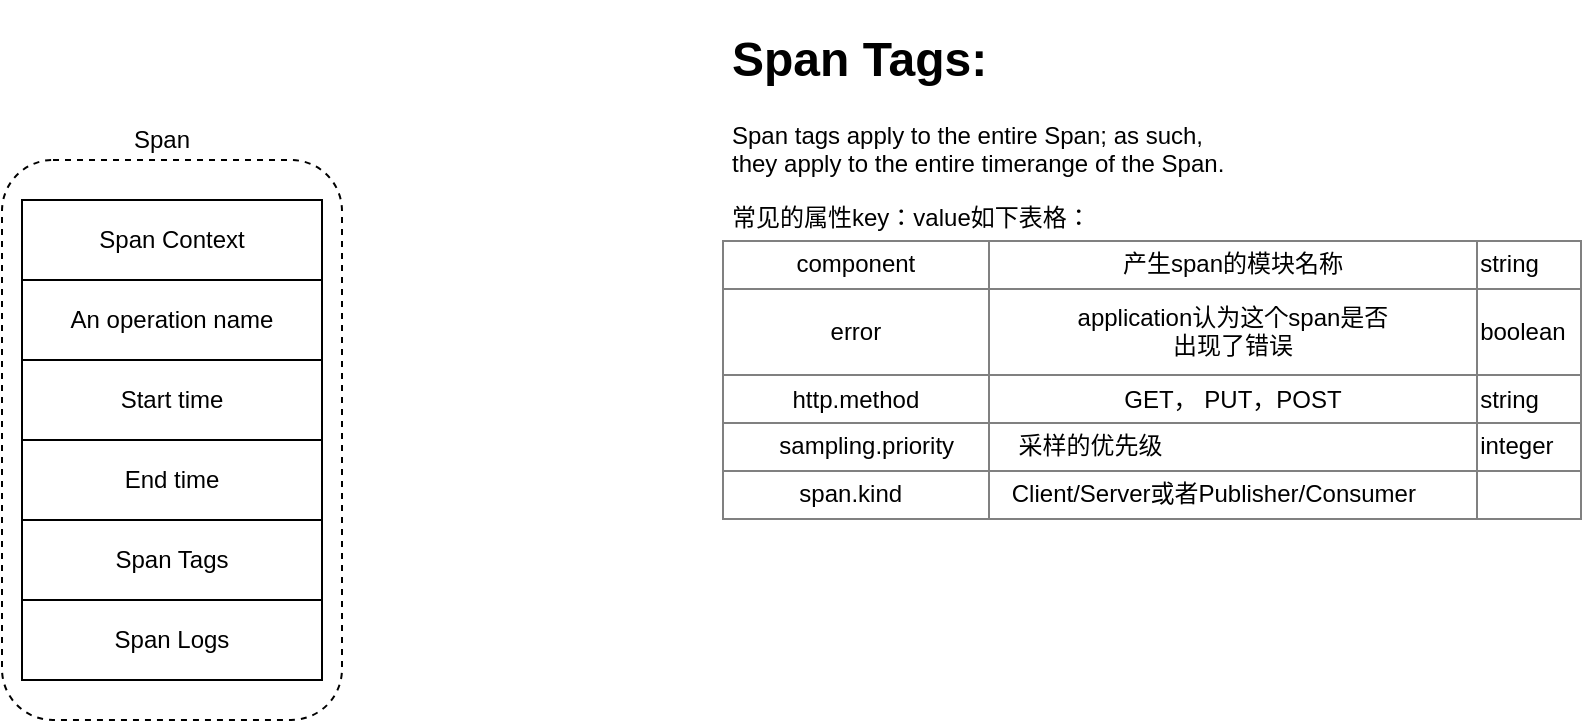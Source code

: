 <mxfile version="10.6.5" type="github"><diagram id="Be28StreH6nC1CHvk1Et" name="Page-1"><mxGraphModel dx="854" dy="544" grid="1" gridSize="10" guides="1" tooltips="1" connect="1" arrows="1" fold="1" page="1" pageScale="1" pageWidth="827" pageHeight="1169" math="0" shadow="0"><root><mxCell id="0"/><mxCell id="1" parent="0"/><mxCell id="36NQ3Q5xnYIMxYDtHXjG-8" value="" style="rounded=1;whiteSpace=wrap;html=1;fillColor=none;dashed=1;" vertex="1" parent="1"><mxGeometry x="180" y="80" width="170" height="280" as="geometry"/></mxCell><mxCell id="36NQ3Q5xnYIMxYDtHXjG-2" value="An operation name" style="rounded=0;whiteSpace=wrap;html=1;" vertex="1" parent="1"><mxGeometry x="190" y="140" width="150" height="40" as="geometry"/></mxCell><mxCell id="36NQ3Q5xnYIMxYDtHXjG-3" value="Start time" style="rounded=0;whiteSpace=wrap;html=1;" vertex="1" parent="1"><mxGeometry x="190" y="180" width="150" height="40" as="geometry"/></mxCell><mxCell id="36NQ3Q5xnYIMxYDtHXjG-4" value="End time" style="rounded=0;whiteSpace=wrap;html=1;" vertex="1" parent="1"><mxGeometry x="190" y="220" width="150" height="40" as="geometry"/></mxCell><mxCell id="36NQ3Q5xnYIMxYDtHXjG-5" value="Span Tags" style="rounded=0;whiteSpace=wrap;html=1;" vertex="1" parent="1"><mxGeometry x="190" y="260" width="150" height="40" as="geometry"/></mxCell><mxCell id="36NQ3Q5xnYIMxYDtHXjG-6" value="Span Logs" style="rounded=0;whiteSpace=wrap;html=1;" vertex="1" parent="1"><mxGeometry x="190" y="300" width="150" height="40" as="geometry"/></mxCell><mxCell id="36NQ3Q5xnYIMxYDtHXjG-7" value="Span Context" style="rounded=0;whiteSpace=wrap;html=1;" vertex="1" parent="1"><mxGeometry x="190" y="100" width="150" height="40" as="geometry"/></mxCell><mxCell id="36NQ3Q5xnYIMxYDtHXjG-10" value="Span" style="text;html=1;strokeColor=none;fillColor=none;align=center;verticalAlign=middle;whiteSpace=wrap;rounded=0;dashed=1;" vertex="1" parent="1"><mxGeometry x="240" y="60" width="40" height="20" as="geometry"/></mxCell><mxCell id="36NQ3Q5xnYIMxYDtHXjG-19" value="&lt;h1&gt;Span Tags:&lt;/h1&gt;&lt;p&gt;&lt;span&gt;Span tags apply to&amp;nbsp;&lt;/span&gt;&lt;span&gt;the entire Span&lt;/span&gt;&lt;span&gt;; as such, they apply to the entire timerange of the Span.&amp;nbsp;&lt;/span&gt;&lt;br&gt;&lt;/p&gt;&lt;p&gt;&lt;span&gt;常见的属性key：value如下表格：&lt;/span&gt;&lt;/p&gt;" style="text;html=1;strokeColor=none;fillColor=none;spacing=5;spacingTop=-20;whiteSpace=wrap;overflow=hidden;rounded=0;dashed=1;" vertex="1" parent="1"><mxGeometry x="540" y="10" width="260" height="110" as="geometry"/></mxCell><mxCell id="36NQ3Q5xnYIMxYDtHXjG-20" value="&lt;table border=&quot;1&quot; width=&quot;100%&quot; style=&quot;width: 100% ; height: 100% ; border-collapse: collapse&quot;&gt;&lt;tbody&gt;&lt;tr&gt;&lt;td align=&quot;center&quot;&gt;component&lt;br&gt;&lt;/td&gt;&lt;td align=&quot;center&quot;&gt;产生span的模块名称&lt;/td&gt;&lt;td&gt;string&lt;/td&gt;&lt;/tr&gt;&lt;tr&gt;&lt;td align=&quot;center&quot;&gt;error&lt;/td&gt;&lt;td align=&quot;center&quot;&gt;application认为这个span是否&lt;br&gt;出现了错误&lt;/td&gt;&lt;td&gt;boolean&lt;/td&gt;&lt;/tr&gt;&lt;tr&gt;&lt;td align=&quot;center&quot;&gt;http.method&lt;br&gt;&lt;/td&gt;&lt;td align=&quot;center&quot;&gt;GET， PUT，POST&lt;/td&gt;&lt;td&gt;string&lt;/td&gt;&lt;/tr&gt;&lt;tr&gt;&lt;td&gt;&amp;nbsp; &amp;nbsp; &amp;nbsp; &amp;nbsp; sampling.priority&lt;/td&gt;&lt;td&gt;&amp;nbsp; &amp;nbsp; 采样的优先级&lt;/td&gt;&lt;td&gt;integer&lt;/td&gt;&lt;/tr&gt;&lt;tr&gt;&lt;td&gt;&amp;nbsp; &amp;nbsp; &amp;nbsp; &amp;nbsp; &amp;nbsp; &amp;nbsp;span.kind&lt;br&gt;&lt;/td&gt;&lt;td&gt;&amp;nbsp; &amp;nbsp;Client/Server或者Publisher/Consumer&lt;/td&gt;&lt;td&gt;&lt;br&gt;&lt;/td&gt;&lt;/tr&gt;&lt;/tbody&gt;&lt;/table&gt;" style="text;html=1;strokeColor=none;fillColor=none;overflow=fill;dashed=1;" vertex="1" parent="1"><mxGeometry x="540" y="120" width="430" height="140" as="geometry"/></mxCell></root></mxGraphModel></diagram></mxfile>